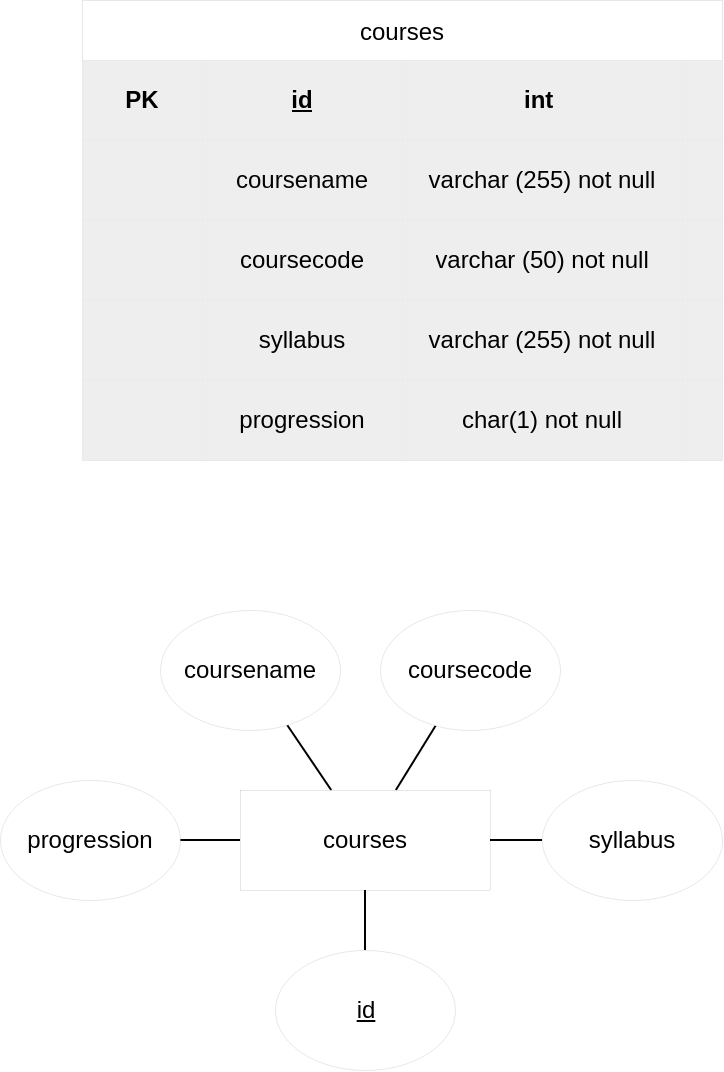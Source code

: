 <mxfile>
    <diagram id="t7-a5hxzrptg_VAKdZ4c" name="Page-1">
        <mxGraphModel dx="737" dy="1053" grid="1" gridSize="10" guides="1" tooltips="1" connect="1" arrows="1" fold="1" page="1" pageScale="1" pageWidth="500" pageHeight="300" background="none" math="0" shadow="0">
            <root>
                <mxCell id="0"/>
                <mxCell id="1" parent="0"/>
                <mxCell id="91" value="courses" style="shape=table;startSize=30;container=1;collapsible=0;childLayout=tableLayout;strokeWidth=0;strokeColor=#050505;" vertex="1" parent="1">
                    <mxGeometry x="1101" y="-265" width="320" height="230" as="geometry"/>
                </mxCell>
                <mxCell id="92" value="" style="shape=tableRow;horizontal=0;startSize=0;swimlaneHead=0;swimlaneBody=0;top=0;left=0;bottom=0;right=0;collapsible=0;dropTarget=0;fillColor=none;points=[[0,0.5],[1,0.5]];portConstraint=eastwest;strokeColor=#18141d;strokeWidth=0;fontColor=#0a0a0a;" vertex="1" parent="91">
                    <mxGeometry y="30" width="320" height="40" as="geometry"/>
                </mxCell>
                <mxCell id="93" value="&lt;font color=&quot;#000000&quot;&gt;&lt;b&gt;PK&lt;/b&gt;&lt;/font&gt;" style="shape=partialRectangle;html=1;whiteSpace=wrap;connectable=0;overflow=hidden;fillColor=#eeeeee;top=0;left=0;bottom=0;right=0;pointerEvents=1;strokeColor=#36393d;strokeWidth=0;" vertex="1" parent="92">
                    <mxGeometry width="60" height="40" as="geometry">
                        <mxRectangle width="60" height="40" as="alternateBounds"/>
                    </mxGeometry>
                </mxCell>
                <mxCell id="94" value="&lt;b style=&quot;&quot;&gt;&lt;u style=&quot;&quot;&gt;&lt;font color=&quot;#000000&quot;&gt;id&lt;/font&gt;&lt;/u&gt;&lt;/b&gt;" style="shape=partialRectangle;html=1;whiteSpace=wrap;connectable=0;overflow=hidden;fillColor=#eeeeee;top=0;left=0;bottom=0;right=0;pointerEvents=1;strokeColor=#36393d;strokeWidth=0;" vertex="1" parent="92">
                    <mxGeometry x="60" width="100" height="40" as="geometry">
                        <mxRectangle width="100" height="40" as="alternateBounds"/>
                    </mxGeometry>
                </mxCell>
                <mxCell id="95" value="&lt;b style=&quot;&quot;&gt;&lt;font color=&quot;#000000&quot;&gt;int&amp;nbsp;&lt;/font&gt;&lt;/b&gt;" style="shape=partialRectangle;html=1;whiteSpace=wrap;connectable=0;overflow=hidden;fillColor=#eeeeee;top=0;left=0;bottom=0;right=0;pointerEvents=1;strokeColor=#36393d;strokeWidth=0;" vertex="1" parent="92">
                    <mxGeometry x="160" width="140" height="40" as="geometry">
                        <mxRectangle width="140" height="40" as="alternateBounds"/>
                    </mxGeometry>
                </mxCell>
                <mxCell id="96" value="" style="shape=partialRectangle;html=1;whiteSpace=wrap;connectable=0;overflow=hidden;fillColor=#eeeeee;top=0;left=0;bottom=0;right=0;pointerEvents=1;strokeColor=#36393d;strokeWidth=0;" vertex="1" parent="92">
                    <mxGeometry x="300" width="20" height="40" as="geometry">
                        <mxRectangle width="20" height="40" as="alternateBounds"/>
                    </mxGeometry>
                </mxCell>
                <mxCell id="97" value="" style="shape=tableRow;horizontal=0;startSize=0;swimlaneHead=0;swimlaneBody=0;top=0;left=0;bottom=0;right=0;collapsible=0;dropTarget=0;fillColor=none;points=[[0,0.5],[1,0.5]];portConstraint=eastwest;strokeColor=#18141d;strokeWidth=0;fontColor=#0a0a0a;" vertex="1" parent="91">
                    <mxGeometry y="70" width="320" height="40" as="geometry"/>
                </mxCell>
                <mxCell id="98" value="" style="shape=partialRectangle;html=1;whiteSpace=wrap;connectable=0;overflow=hidden;fillColor=#eeeeee;top=0;left=0;bottom=0;right=0;pointerEvents=1;strokeColor=#36393d;strokeWidth=0;" vertex="1" parent="97">
                    <mxGeometry width="60" height="40" as="geometry">
                        <mxRectangle width="60" height="40" as="alternateBounds"/>
                    </mxGeometry>
                </mxCell>
                <mxCell id="99" value="&lt;font color=&quot;#030303&quot;&gt;coursename&lt;/font&gt;" style="shape=partialRectangle;html=1;whiteSpace=wrap;connectable=0;overflow=hidden;fillColor=#eeeeee;top=0;left=0;bottom=0;right=0;pointerEvents=1;strokeColor=#36393d;strokeWidth=0;" vertex="1" parent="97">
                    <mxGeometry x="60" width="100" height="40" as="geometry">
                        <mxRectangle width="100" height="40" as="alternateBounds"/>
                    </mxGeometry>
                </mxCell>
                <mxCell id="100" value="&lt;font color=&quot;#000000&quot;&gt;varchar (255) not null&lt;/font&gt;" style="shape=partialRectangle;html=1;whiteSpace=wrap;connectable=0;overflow=hidden;fillColor=#eeeeee;top=0;left=0;bottom=0;right=0;pointerEvents=1;strokeColor=#36393d;strokeWidth=0;" vertex="1" parent="97">
                    <mxGeometry x="160" width="140" height="40" as="geometry">
                        <mxRectangle width="140" height="40" as="alternateBounds"/>
                    </mxGeometry>
                </mxCell>
                <mxCell id="101" value="" style="shape=partialRectangle;html=1;whiteSpace=wrap;connectable=0;overflow=hidden;fillColor=#eeeeee;top=0;left=0;bottom=0;right=0;pointerEvents=1;strokeColor=#36393d;strokeWidth=0;" vertex="1" parent="97">
                    <mxGeometry x="300" width="20" height="40" as="geometry">
                        <mxRectangle width="20" height="40" as="alternateBounds"/>
                    </mxGeometry>
                </mxCell>
                <mxCell id="102" value="" style="shape=tableRow;horizontal=0;startSize=0;swimlaneHead=0;swimlaneBody=0;top=0;left=0;bottom=0;right=0;collapsible=0;dropTarget=0;fillColor=none;points=[[0,0.5],[1,0.5]];portConstraint=eastwest;strokeColor=#18141d;strokeWidth=0;fontColor=#0a0a0a;" vertex="1" parent="91">
                    <mxGeometry y="110" width="320" height="40" as="geometry"/>
                </mxCell>
                <mxCell id="103" value="" style="shape=partialRectangle;html=1;whiteSpace=wrap;connectable=0;overflow=hidden;fillColor=#eeeeee;top=0;left=0;bottom=0;right=0;pointerEvents=1;strokeColor=#36393d;strokeWidth=0;" vertex="1" parent="102">
                    <mxGeometry width="60" height="40" as="geometry">
                        <mxRectangle width="60" height="40" as="alternateBounds"/>
                    </mxGeometry>
                </mxCell>
                <mxCell id="104" value="&lt;font color=&quot;#000000&quot;&gt;coursecode&lt;/font&gt;" style="shape=partialRectangle;html=1;whiteSpace=wrap;connectable=0;overflow=hidden;fillColor=#eeeeee;top=0;left=0;bottom=0;right=0;pointerEvents=1;strokeColor=#36393d;strokeWidth=0;" vertex="1" parent="102">
                    <mxGeometry x="60" width="100" height="40" as="geometry">
                        <mxRectangle width="100" height="40" as="alternateBounds"/>
                    </mxGeometry>
                </mxCell>
                <mxCell id="105" value="&lt;font color=&quot;#000000&quot;&gt;varchar (50) not null&lt;/font&gt;" style="shape=partialRectangle;html=1;whiteSpace=wrap;connectable=0;overflow=hidden;fillColor=#eeeeee;top=0;left=0;bottom=0;right=0;pointerEvents=1;strokeColor=#36393d;strokeWidth=0;" vertex="1" parent="102">
                    <mxGeometry x="160" width="140" height="40" as="geometry">
                        <mxRectangle width="140" height="40" as="alternateBounds"/>
                    </mxGeometry>
                </mxCell>
                <mxCell id="106" value="" style="shape=partialRectangle;html=1;whiteSpace=wrap;connectable=0;overflow=hidden;fillColor=#eeeeee;top=0;left=0;bottom=0;right=0;pointerEvents=1;strokeColor=#36393d;strokeWidth=0;" vertex="1" parent="102">
                    <mxGeometry x="300" width="20" height="40" as="geometry">
                        <mxRectangle width="20" height="40" as="alternateBounds"/>
                    </mxGeometry>
                </mxCell>
                <mxCell id="112" style="shape=tableRow;horizontal=0;startSize=0;swimlaneHead=0;swimlaneBody=0;top=0;left=0;bottom=0;right=0;collapsible=0;dropTarget=0;fillColor=none;points=[[0,0.5],[1,0.5]];portConstraint=eastwest;strokeColor=#18141d;strokeWidth=0;fontColor=#0a0a0a;" vertex="1" parent="91">
                    <mxGeometry y="150" width="320" height="40" as="geometry"/>
                </mxCell>
                <mxCell id="113" style="shape=partialRectangle;html=1;whiteSpace=wrap;connectable=0;overflow=hidden;fillColor=#eeeeee;top=0;left=0;bottom=0;right=0;pointerEvents=1;strokeColor=#36393d;strokeWidth=0;" vertex="1" parent="112">
                    <mxGeometry width="60" height="40" as="geometry">
                        <mxRectangle width="60" height="40" as="alternateBounds"/>
                    </mxGeometry>
                </mxCell>
                <mxCell id="114" value="&lt;font color=&quot;#000000&quot;&gt;syllabus&lt;/font&gt;" style="shape=partialRectangle;html=1;whiteSpace=wrap;connectable=0;overflow=hidden;fillColor=#eeeeee;top=0;left=0;bottom=0;right=0;pointerEvents=1;strokeColor=#36393d;strokeWidth=0;" vertex="1" parent="112">
                    <mxGeometry x="60" width="100" height="40" as="geometry">
                        <mxRectangle width="100" height="40" as="alternateBounds"/>
                    </mxGeometry>
                </mxCell>
                <mxCell id="115" value="&lt;font color=&quot;#000000&quot;&gt;varchar (255) not null&lt;/font&gt;" style="shape=partialRectangle;html=1;whiteSpace=wrap;connectable=0;overflow=hidden;fillColor=#eeeeee;top=0;left=0;bottom=0;right=0;pointerEvents=1;strokeColor=#36393d;strokeWidth=0;" vertex="1" parent="112">
                    <mxGeometry x="160" width="140" height="40" as="geometry">
                        <mxRectangle width="140" height="40" as="alternateBounds"/>
                    </mxGeometry>
                </mxCell>
                <mxCell id="116" style="shape=partialRectangle;html=1;whiteSpace=wrap;connectable=0;overflow=hidden;fillColor=#eeeeee;top=0;left=0;bottom=0;right=0;pointerEvents=1;strokeColor=#36393d;strokeWidth=0;" vertex="1" parent="112">
                    <mxGeometry x="300" width="20" height="40" as="geometry">
                        <mxRectangle width="20" height="40" as="alternateBounds"/>
                    </mxGeometry>
                </mxCell>
                <mxCell id="117" style="shape=tableRow;horizontal=0;startSize=0;swimlaneHead=0;swimlaneBody=0;top=0;left=0;bottom=0;right=0;collapsible=0;dropTarget=0;fillColor=none;points=[[0,0.5],[1,0.5]];portConstraint=eastwest;strokeColor=#18141d;strokeWidth=0;fontColor=#0a0a0a;" vertex="1" parent="91">
                    <mxGeometry y="190" width="320" height="40" as="geometry"/>
                </mxCell>
                <mxCell id="118" style="shape=partialRectangle;html=1;whiteSpace=wrap;connectable=0;overflow=hidden;fillColor=#eeeeee;top=0;left=0;bottom=0;right=0;pointerEvents=1;strokeColor=#36393d;strokeWidth=0;" vertex="1" parent="117">
                    <mxGeometry width="60" height="40" as="geometry">
                        <mxRectangle width="60" height="40" as="alternateBounds"/>
                    </mxGeometry>
                </mxCell>
                <mxCell id="119" value="&lt;font color=&quot;#000000&quot;&gt;progression&lt;/font&gt;" style="shape=partialRectangle;html=1;whiteSpace=wrap;connectable=0;overflow=hidden;fillColor=#eeeeee;top=0;left=0;bottom=0;right=0;pointerEvents=1;strokeColor=#36393d;strokeWidth=0;" vertex="1" parent="117">
                    <mxGeometry x="60" width="100" height="40" as="geometry">
                        <mxRectangle width="100" height="40" as="alternateBounds"/>
                    </mxGeometry>
                </mxCell>
                <mxCell id="120" value="&lt;font color=&quot;#000000&quot;&gt;char(1) not null&lt;/font&gt;" style="shape=partialRectangle;html=1;whiteSpace=wrap;connectable=0;overflow=hidden;fillColor=#eeeeee;top=0;left=0;bottom=0;right=0;pointerEvents=1;strokeColor=#36393d;strokeWidth=0;" vertex="1" parent="117">
                    <mxGeometry x="160" width="140" height="40" as="geometry">
                        <mxRectangle width="140" height="40" as="alternateBounds"/>
                    </mxGeometry>
                </mxCell>
                <mxCell id="121" style="shape=partialRectangle;html=1;whiteSpace=wrap;connectable=0;overflow=hidden;fillColor=#eeeeee;top=0;left=0;bottom=0;right=0;pointerEvents=1;strokeColor=#36393d;strokeWidth=0;" vertex="1" parent="117">
                    <mxGeometry x="300" width="20" height="40" as="geometry">
                        <mxRectangle width="20" height="40" as="alternateBounds"/>
                    </mxGeometry>
                </mxCell>
                <mxCell id="128" style="edgeStyle=none;html=1;fontColor=#000000;endArrow=none;endFill=0;" edge="1" parent="1" source="122" target="123">
                    <mxGeometry relative="1" as="geometry"/>
                </mxCell>
                <mxCell id="129" style="edgeStyle=none;html=1;fontColor=#000000;endArrow=none;endFill=0;" edge="1" parent="1" source="122" target="124">
                    <mxGeometry relative="1" as="geometry"/>
                </mxCell>
                <mxCell id="122" value="courses" style="rounded=0;whiteSpace=wrap;html=1;strokeColor=#050505;strokeWidth=0;fontColor=#000000;fillColor=#FFFFFF;" vertex="1" parent="1">
                    <mxGeometry x="1180" y="130" width="125" height="50" as="geometry"/>
                </mxCell>
                <mxCell id="123" value="coursename" style="ellipse;whiteSpace=wrap;html=1;strokeColor=#050505;strokeWidth=0;fontColor=#000000;fillColor=#FFFFFF;" vertex="1" parent="1">
                    <mxGeometry x="1140" y="40" width="90" height="60" as="geometry"/>
                </mxCell>
                <mxCell id="124" value="coursecode" style="ellipse;whiteSpace=wrap;html=1;strokeColor=#050505;strokeWidth=0;fontColor=#000000;fillColor=#FFFFFF;" vertex="1" parent="1">
                    <mxGeometry x="1250" y="40" width="90" height="60" as="geometry"/>
                </mxCell>
                <mxCell id="131" style="edgeStyle=none;html=1;fontColor=#000000;endArrow=none;endFill=0;" edge="1" parent="1" source="125" target="122">
                    <mxGeometry relative="1" as="geometry"/>
                </mxCell>
                <mxCell id="125" value="syllabus" style="ellipse;whiteSpace=wrap;html=1;strokeColor=#050505;strokeWidth=0;fontColor=#000000;fillColor=#FFFFFF;" vertex="1" parent="1">
                    <mxGeometry x="1331" y="125" width="90" height="60" as="geometry"/>
                </mxCell>
                <mxCell id="132" style="edgeStyle=none;html=1;fontColor=#000000;endArrow=none;endFill=0;" edge="1" parent="1" source="126" target="122">
                    <mxGeometry relative="1" as="geometry"/>
                </mxCell>
                <mxCell id="126" value="progression" style="ellipse;whiteSpace=wrap;html=1;strokeColor=#050505;strokeWidth=0;fontColor=#000000;fillColor=#FFFFFF;" vertex="1" parent="1">
                    <mxGeometry x="1060" y="125" width="90" height="60" as="geometry"/>
                </mxCell>
                <mxCell id="130" style="edgeStyle=none;html=1;fontColor=#000000;endArrow=none;endFill=0;" edge="1" parent="1" source="127" target="122">
                    <mxGeometry relative="1" as="geometry"/>
                </mxCell>
                <mxCell id="127" value="&lt;u&gt;id&lt;/u&gt;" style="ellipse;whiteSpace=wrap;html=1;strokeColor=#050505;strokeWidth=0;fontColor=#000000;fillColor=#FFFFFF;" vertex="1" parent="1">
                    <mxGeometry x="1197.5" y="210" width="90" height="60" as="geometry"/>
                </mxCell>
            </root>
        </mxGraphModel>
    </diagram>
</mxfile>